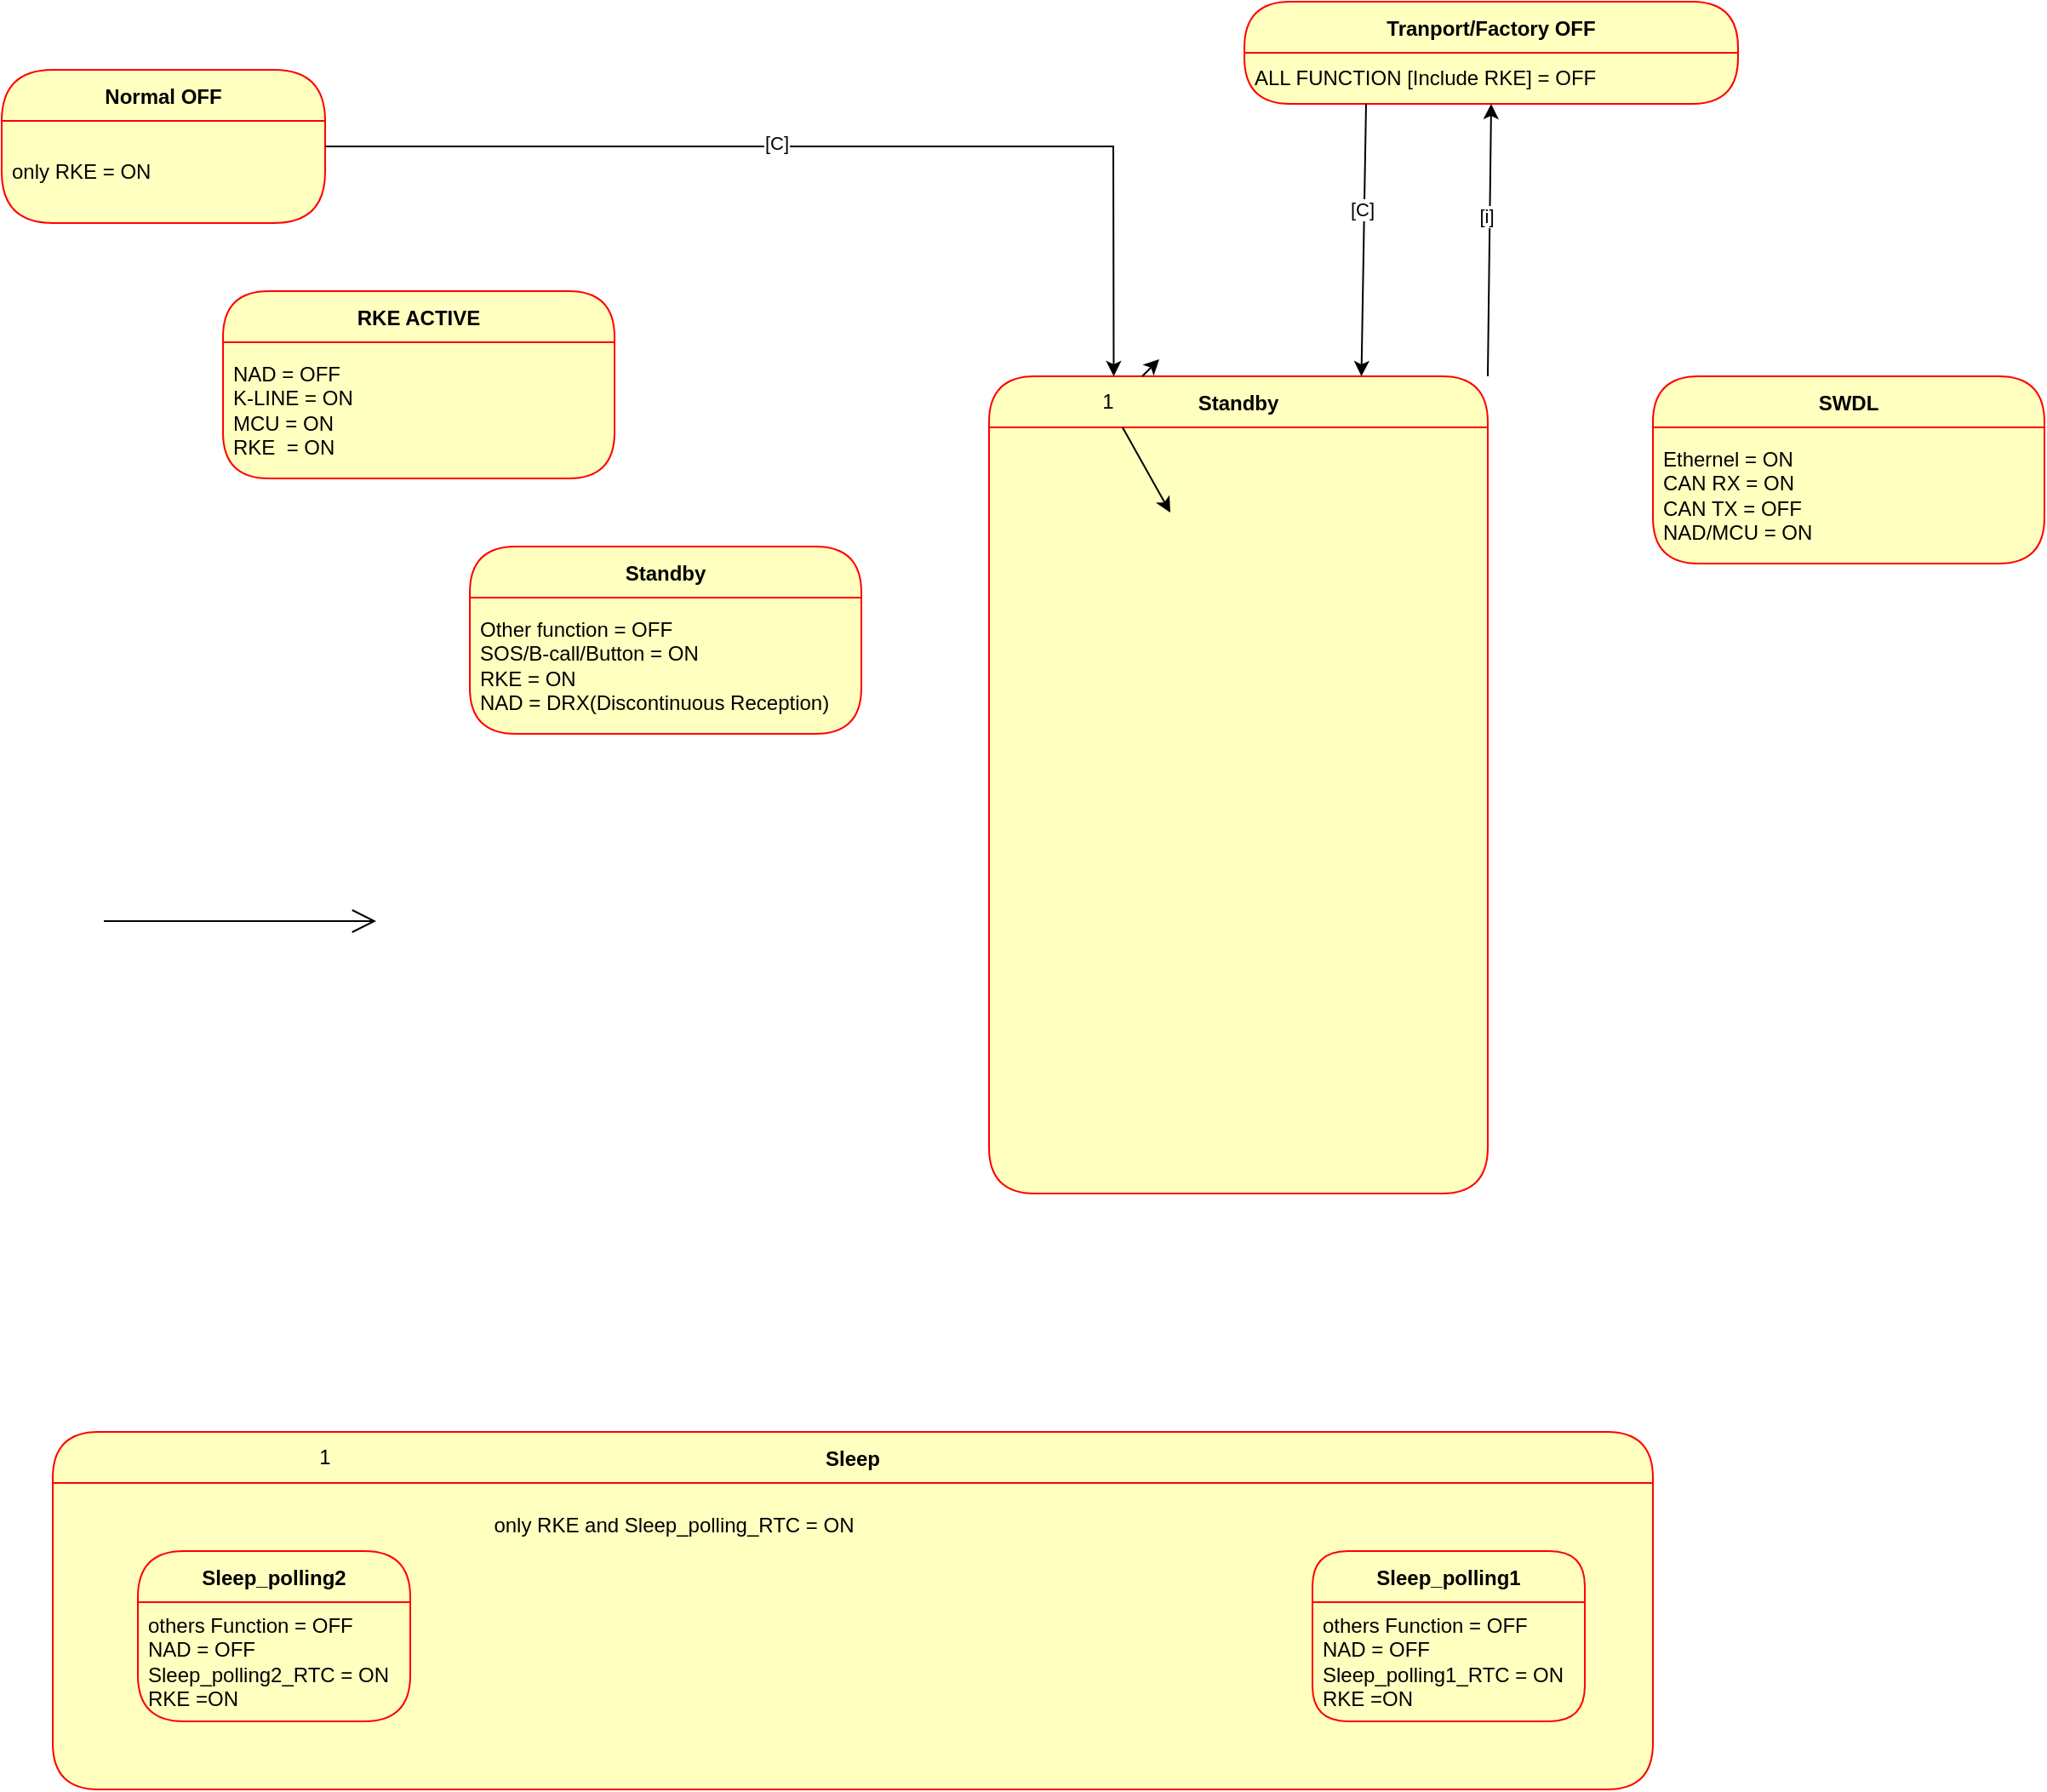 <mxfile version="24.7.7">
  <diagram name="第 1 页" id="T9h1A44nFVKscxZu4C0u">
    <mxGraphModel dx="1435" dy="804" grid="1" gridSize="10" guides="1" tooltips="1" connect="1" arrows="1" fold="1" page="1" pageScale="1" pageWidth="827" pageHeight="1169" math="0" shadow="0">
      <root>
        <mxCell id="0" />
        <mxCell id="1" parent="0" />
        <mxCell id="-wjqPZiUZvuAArumJ4SB-4" value="Normal OFF" style="swimlane;fontStyle=1;align=center;verticalAlign=middle;childLayout=stackLayout;horizontal=1;startSize=30;horizontalStack=0;resizeParent=0;resizeLast=1;container=0;fontColor=#000000;collapsible=0;rounded=1;arcSize=37;strokeColor=#ff0000;fillColor=#ffffc0;swimlaneFillColor=#ffffc0;dropTarget=0;" parent="1" vertex="1">
          <mxGeometry x="40" y="60" width="190" height="90" as="geometry" />
        </mxCell>
        <mxCell id="-wjqPZiUZvuAArumJ4SB-5" value="only RKE = ON" style="text;html=1;strokeColor=none;fillColor=none;align=left;verticalAlign=middle;spacingLeft=4;spacingRight=4;whiteSpace=wrap;overflow=hidden;rotatable=0;fontColor=#000000;" parent="-wjqPZiUZvuAArumJ4SB-4" vertex="1">
          <mxGeometry y="30" width="190" height="60" as="geometry" />
        </mxCell>
        <mxCell id="-wjqPZiUZvuAArumJ4SB-8" value="Sleep" style="swimlane;fontStyle=1;align=center;verticalAlign=middle;childLayout=stackLayout;horizontal=1;startSize=30;horizontalStack=0;resizeParent=0;resizeLast=1;container=0;fontColor=#000000;collapsible=0;rounded=1;arcSize=30;strokeColor=#ff0000;fillColor=#ffffc0;swimlaneFillColor=#ffffc0;dropTarget=0;" parent="1" vertex="1">
          <mxGeometry x="70" y="860" width="940" height="210" as="geometry" />
        </mxCell>
        <mxCell id="KqpTENBeh_g4gQOxuys7-3" value="" style="endArrow=open;endFill=1;endSize=12;html=1;rounded=0;" edge="1" parent="1">
          <mxGeometry width="160" relative="1" as="geometry">
            <mxPoint x="100" y="560" as="sourcePoint" />
            <mxPoint x="260" y="560" as="targetPoint" />
          </mxGeometry>
        </mxCell>
        <mxCell id="KqpTENBeh_g4gQOxuys7-5" value="Tranport/Factory OFF" style="swimlane;fontStyle=1;align=center;verticalAlign=middle;childLayout=stackLayout;horizontal=1;startSize=30;horizontalStack=0;resizeParent=0;resizeLast=1;container=0;fontColor=#000000;collapsible=0;rounded=1;arcSize=30;strokeColor=#ff0000;fillColor=#ffffc0;swimlaneFillColor=#ffffc0;dropTarget=0;" vertex="1" parent="1">
          <mxGeometry x="770" y="20" width="290" height="60" as="geometry" />
        </mxCell>
        <mxCell id="KqpTENBeh_g4gQOxuys7-6" value="ALL FUNCTION [Include RKE] = OFF" style="text;html=1;strokeColor=none;fillColor=none;align=left;verticalAlign=middle;spacingLeft=4;spacingRight=4;whiteSpace=wrap;overflow=hidden;rotatable=0;fontColor=#000000;" vertex="1" parent="KqpTENBeh_g4gQOxuys7-5">
          <mxGeometry y="30" width="290" height="30" as="geometry" />
        </mxCell>
        <mxCell id="KqpTENBeh_g4gQOxuys7-7" value="RKE ACTIVE" style="swimlane;fontStyle=1;align=center;verticalAlign=middle;childLayout=stackLayout;horizontal=1;startSize=30;horizontalStack=0;resizeParent=0;resizeLast=1;container=0;fontColor=#000000;collapsible=0;rounded=1;arcSize=30;strokeColor=#ff0000;fillColor=#ffffc0;swimlaneFillColor=#ffffc0;dropTarget=0;" vertex="1" parent="1">
          <mxGeometry x="170" y="190" width="230" height="110" as="geometry" />
        </mxCell>
        <mxCell id="KqpTENBeh_g4gQOxuys7-8" value="NAD = OFF&lt;br&gt;K-LINE = ON&lt;div&gt;MCU = ON&lt;/div&gt;&lt;div&gt;RKE&amp;nbsp; = ON&lt;/div&gt;" style="text;html=1;strokeColor=none;fillColor=none;align=left;verticalAlign=middle;spacingLeft=4;spacingRight=4;whiteSpace=wrap;overflow=hidden;rotatable=0;fontColor=#000000;" vertex="1" parent="KqpTENBeh_g4gQOxuys7-7">
          <mxGeometry y="30" width="230" height="80" as="geometry" />
        </mxCell>
        <mxCell id="KqpTENBeh_g4gQOxuys7-12" value="Standby" style="swimlane;fontStyle=1;align=center;verticalAlign=middle;childLayout=stackLayout;horizontal=1;startSize=30;horizontalStack=0;resizeParent=0;resizeLast=1;container=0;fontColor=#000000;collapsible=0;rounded=1;arcSize=30;strokeColor=#ff0000;fillColor=#ffffc0;swimlaneFillColor=#ffffc0;dropTarget=0;" vertex="1" parent="1">
          <mxGeometry x="315" y="340" width="230" height="110" as="geometry" />
        </mxCell>
        <mxCell id="KqpTENBeh_g4gQOxuys7-13" value="Other function = OFF&lt;div&gt;SOS/B-call/Button = ON&lt;br&gt;RKE = ON&lt;/div&gt;&lt;div&gt;NAD = DRX(Discontinuous Reception)&lt;/div&gt;" style="text;html=1;strokeColor=none;fillColor=none;align=left;verticalAlign=middle;spacingLeft=4;spacingRight=4;whiteSpace=wrap;overflow=hidden;rotatable=0;fontColor=#000000;" vertex="1" parent="KqpTENBeh_g4gQOxuys7-12">
          <mxGeometry y="30" width="230" height="80" as="geometry" />
        </mxCell>
        <mxCell id="KqpTENBeh_g4gQOxuys7-17" value="SWDL" style="swimlane;fontStyle=1;align=center;verticalAlign=middle;childLayout=stackLayout;horizontal=1;startSize=30;horizontalStack=0;resizeParent=0;resizeLast=1;container=0;fontColor=#000000;collapsible=0;rounded=1;arcSize=30;strokeColor=#ff0000;fillColor=#ffffc0;swimlaneFillColor=#ffffc0;dropTarget=0;" vertex="1" parent="1">
          <mxGeometry x="1010" y="240" width="230" height="110" as="geometry" />
        </mxCell>
        <mxCell id="KqpTENBeh_g4gQOxuys7-18" value="Ethernel = ON&lt;br&gt;CAN RX = ON&lt;div&gt;CAN TX = OFF&lt;/div&gt;&lt;div&gt;NAD/MCU = ON&lt;/div&gt;" style="text;html=1;strokeColor=none;fillColor=none;align=left;verticalAlign=middle;spacingLeft=4;spacingRight=4;whiteSpace=wrap;overflow=hidden;rotatable=0;fontColor=#000000;" vertex="1" parent="KqpTENBeh_g4gQOxuys7-17">
          <mxGeometry y="30" width="230" height="80" as="geometry" />
        </mxCell>
        <mxCell id="KqpTENBeh_g4gQOxuys7-29" value="" style="group" vertex="1" connectable="0" parent="1">
          <mxGeometry x="620" y="240" width="323" height="620" as="geometry" />
        </mxCell>
        <mxCell id="KqpTENBeh_g4gQOxuys7-48" style="edgeStyle=none;rounded=0;orthogonalLoop=1;jettySize=auto;html=1;exitX=0.75;exitY=0;exitDx=0;exitDy=0;" edge="1" parent="KqpTENBeh_g4gQOxuys7-29" source="KqpTENBeh_g4gQOxuys7-14">
          <mxGeometry relative="1" as="geometry">
            <mxPoint x="219.545" y="-0.364" as="targetPoint" />
          </mxGeometry>
        </mxCell>
        <mxCell id="KqpTENBeh_g4gQOxuys7-24" value="Crash" style="swimlane;fontStyle=1;align=center;verticalAlign=middle;childLayout=stackLayout;horizontal=1;startSize=30;horizontalStack=0;resizeParent=0;resizeLast=1;container=0;fontColor=#000000;collapsible=0;rounded=1;arcSize=30;strokeColor=#ff0000;fillColor=#ffffc0;swimlaneFillColor=#ffffc0;dropTarget=0;" vertex="1" parent="KqpTENBeh_g4gQOxuys7-29">
          <mxGeometry x="23" y="290" width="240" height="160" as="geometry" />
        </mxCell>
        <mxCell id="KqpTENBeh_g4gQOxuys7-25" value="Other function = OFF&lt;div&gt;LED = ON&lt;/div&gt;&lt;div&gt;AUDIO[Speaker + microphone] = ON&lt;/div&gt;&lt;div&gt;&lt;span style=&quot;background-color: initial;&quot;&gt;NAD = ON&lt;/span&gt;&lt;br&gt;&lt;/div&gt;&lt;div&gt;RKE = ON&lt;/div&gt;" style="text;html=1;strokeColor=none;fillColor=none;align=left;verticalAlign=middle;spacingLeft=4;spacingRight=4;whiteSpace=wrap;overflow=hidden;rotatable=0;fontColor=#000000;" vertex="1" parent="KqpTENBeh_g4gQOxuys7-24">
          <mxGeometry y="30" width="240" height="130" as="geometry" />
        </mxCell>
        <mxCell id="KqpTENBeh_g4gQOxuys7-26" value="Only Audio[speaker+micorphone] = OFF" style="text;html=1;strokeColor=none;fillColor=none;align=center;verticalAlign=middle;spacingLeft=4;spacingRight=4;whiteSpace=wrap;overflow=hidden;rotatable=0;fontColor=#000000;" vertex="1" parent="KqpTENBeh_g4gQOxuys7-24">
          <mxGeometry y="160" width="240" as="geometry" />
        </mxCell>
        <mxCell id="KqpTENBeh_g4gQOxuys7-19" value="Active" style="swimlane;fontStyle=1;align=center;verticalAlign=middle;childLayout=stackLayout;horizontal=1;startSize=30;horizontalStack=0;resizeParent=0;resizeLast=1;container=0;fontColor=#000000;collapsible=0;rounded=1;arcSize=30;strokeColor=#ff0000;fillColor=#ffffc0;swimlaneFillColor=#ffffc0;dropTarget=0;" vertex="1" parent="KqpTENBeh_g4gQOxuys7-29">
          <mxGeometry x="23" y="50" width="240" height="160" as="geometry" />
        </mxCell>
        <mxCell id="KqpTENBeh_g4gQOxuys7-20" value="Only Audio[speaker+micorphone] = OFF&lt;div&gt;CAN = ON&lt;/div&gt;&lt;div&gt;Ethernet = ON&lt;/div&gt;&lt;div&gt;WIFI = ON&lt;/div&gt;&lt;div&gt;NAD = ON&lt;/div&gt;&lt;div&gt;RKE = ON&lt;/div&gt;" style="text;html=1;strokeColor=none;fillColor=none;align=left;verticalAlign=middle;spacingLeft=4;spacingRight=4;whiteSpace=wrap;overflow=hidden;rotatable=0;fontColor=#000000;" vertex="1" parent="KqpTENBeh_g4gQOxuys7-19">
          <mxGeometry y="30" width="240" height="130" as="geometry" />
        </mxCell>
        <mxCell id="KqpTENBeh_g4gQOxuys7-22" value="Only Audio[speaker+micorphone] = OFF" style="text;html=1;strokeColor=none;fillColor=none;align=center;verticalAlign=middle;spacingLeft=4;spacingRight=4;whiteSpace=wrap;overflow=hidden;rotatable=0;fontColor=#000000;" vertex="1" parent="KqpTENBeh_g4gQOxuys7-19">
          <mxGeometry y="160" width="240" as="geometry" />
        </mxCell>
        <mxCell id="KqpTENBeh_g4gQOxuys7-59" value="" style="group" vertex="1" connectable="0" parent="KqpTENBeh_g4gQOxuys7-29">
          <mxGeometry width="293" height="480" as="geometry" />
        </mxCell>
        <mxCell id="KqpTENBeh_g4gQOxuys7-14" value="Standby" style="swimlane;fontStyle=1;align=center;verticalAlign=middle;childLayout=stackLayout;horizontal=1;startSize=30;horizontalStack=0;resizeParent=0;resizeLast=1;container=0;fontColor=#000000;collapsible=0;rounded=1;arcSize=30;strokeColor=#ff0000;fillColor=#ffffc0;swimlaneFillColor=#ffffc0;dropTarget=0;" vertex="1" parent="KqpTENBeh_g4gQOxuys7-59">
          <mxGeometry width="293" height="480" as="geometry" />
        </mxCell>
        <mxCell id="KqpTENBeh_g4gQOxuys7-60" style="edgeStyle=none;rounded=0;orthogonalLoop=1;jettySize=auto;html=1;" edge="1" parent="KqpTENBeh_g4gQOxuys7-59">
          <mxGeometry relative="1" as="geometry">
            <mxPoint x="100" y="-10" as="targetPoint" />
            <mxPoint x="90" as="sourcePoint" />
          </mxGeometry>
        </mxCell>
        <mxCell id="KqpTENBeh_g4gQOxuys7-63" value="1" style="text;strokeColor=none;align=center;fillColor=none;html=1;verticalAlign=middle;whiteSpace=wrap;rounded=0;" vertex="1" parent="KqpTENBeh_g4gQOxuys7-59">
          <mxGeometry x="40" width="60" height="30" as="geometry" />
        </mxCell>
        <mxCell id="KqpTENBeh_g4gQOxuys7-64" value="" style="edgeStyle=none;rounded=0;orthogonalLoop=1;jettySize=auto;html=1;" edge="1" parent="KqpTENBeh_g4gQOxuys7-29" source="KqpTENBeh_g4gQOxuys7-63" target="KqpTENBeh_g4gQOxuys7-20">
          <mxGeometry relative="1" as="geometry" />
        </mxCell>
        <mxCell id="KqpTENBeh_g4gQOxuys7-38" value="Sleep_polling2" style="swimlane;fontStyle=1;align=center;verticalAlign=middle;childLayout=stackLayout;horizontal=1;startSize=30;horizontalStack=0;resizeParent=0;resizeLast=1;container=0;fontColor=#000000;collapsible=0;rounded=1;arcSize=30;strokeColor=#ff0000;fillColor=#ffffc0;swimlaneFillColor=#ffffc0;dropTarget=0;" vertex="1" parent="1">
          <mxGeometry x="120" y="930" width="160" height="100" as="geometry" />
        </mxCell>
        <mxCell id="KqpTENBeh_g4gQOxuys7-39" value="others Function = OFF&lt;br&gt;NAD = OFF&lt;br&gt;Sleep_polling2_RTC = ON&lt;br&gt;RKE =ON" style="text;html=1;strokeColor=none;fillColor=none;align=left;verticalAlign=middle;spacingLeft=4;spacingRight=4;whiteSpace=wrap;overflow=hidden;rotatable=0;fontColor=#000000;" vertex="1" parent="KqpTENBeh_g4gQOxuys7-38">
          <mxGeometry y="30" width="160" height="70" as="geometry" />
        </mxCell>
        <mxCell id="KqpTENBeh_g4gQOxuys7-41" value="Sleep_polling1" style="swimlane;fontStyle=1;align=center;verticalAlign=middle;childLayout=stackLayout;horizontal=1;startSize=30;horizontalStack=0;resizeParent=0;resizeLast=1;container=0;fontColor=#000000;collapsible=0;rounded=1;arcSize=23;strokeColor=#ff0000;fillColor=#ffffc0;swimlaneFillColor=#ffffc0;dropTarget=0;" vertex="1" parent="1">
          <mxGeometry x="810" y="930" width="160" height="100" as="geometry" />
        </mxCell>
        <mxCell id="KqpTENBeh_g4gQOxuys7-42" value="others Function = OFF&lt;br&gt;NAD = OFF&lt;br&gt;Sleep_polling1_RTC = ON&lt;br&gt;RKE =ON" style="text;html=1;strokeColor=none;fillColor=none;align=left;verticalAlign=middle;spacingLeft=4;spacingRight=4;whiteSpace=wrap;overflow=hidden;rotatable=0;fontColor=#000000;" vertex="1" parent="KqpTENBeh_g4gQOxuys7-41">
          <mxGeometry y="30" width="160" height="70" as="geometry" />
        </mxCell>
        <mxCell id="KqpTENBeh_g4gQOxuys7-43" value="only RKE and Sleep_polling_RTC = ON" style="text;strokeColor=none;align=center;fillColor=none;html=1;verticalAlign=middle;whiteSpace=wrap;rounded=0;" vertex="1" parent="1">
          <mxGeometry x="300" y="900" width="270" height="30" as="geometry" />
        </mxCell>
        <mxCell id="KqpTENBeh_g4gQOxuys7-44" style="edgeStyle=none;rounded=0;orthogonalLoop=1;jettySize=auto;html=1;exitX=1;exitY=0.25;exitDx=0;exitDy=0;entryX=0.25;entryY=0;entryDx=0;entryDy=0;" edge="1" parent="1" source="-wjqPZiUZvuAArumJ4SB-5" target="KqpTENBeh_g4gQOxuys7-14">
          <mxGeometry relative="1" as="geometry">
            <Array as="points">
              <mxPoint x="693" y="105" />
            </Array>
          </mxGeometry>
        </mxCell>
        <mxCell id="KqpTENBeh_g4gQOxuys7-45" value="[C]" style="edgeLabel;html=1;align=center;verticalAlign=middle;resizable=0;points=[];" vertex="1" connectable="0" parent="KqpTENBeh_g4gQOxuys7-44">
          <mxGeometry x="-0.113" y="2" relative="1" as="geometry">
            <mxPoint as="offset" />
          </mxGeometry>
        </mxCell>
        <mxCell id="KqpTENBeh_g4gQOxuys7-49" style="edgeStyle=none;rounded=0;orthogonalLoop=1;jettySize=auto;html=1;exitX=0.25;exitY=1;exitDx=0;exitDy=0;entryX=0.75;entryY=0;entryDx=0;entryDy=0;" edge="1" parent="1">
          <mxGeometry relative="1" as="geometry">
            <mxPoint x="841.5" y="80" as="sourcePoint" />
            <mxPoint x="838.75" y="240" as="targetPoint" />
          </mxGeometry>
        </mxCell>
        <mxCell id="KqpTENBeh_g4gQOxuys7-50" value="[C]" style="edgeLabel;html=1;align=center;verticalAlign=middle;resizable=0;points=[];" vertex="1" connectable="0" parent="KqpTENBeh_g4gQOxuys7-49">
          <mxGeometry x="-0.231" y="-2" relative="1" as="geometry">
            <mxPoint as="offset" />
          </mxGeometry>
        </mxCell>
        <mxCell id="KqpTENBeh_g4gQOxuys7-51" style="edgeStyle=none;rounded=0;orthogonalLoop=1;jettySize=auto;html=1;exitX=1;exitY=0;exitDx=0;exitDy=0;entryX=0.5;entryY=1;entryDx=0;entryDy=0;" edge="1" parent="1" source="KqpTENBeh_g4gQOxuys7-14" target="KqpTENBeh_g4gQOxuys7-6">
          <mxGeometry relative="1" as="geometry" />
        </mxCell>
        <mxCell id="KqpTENBeh_g4gQOxuys7-52" value="[i]" style="edgeLabel;html=1;align=center;verticalAlign=middle;resizable=0;points=[];" vertex="1" connectable="0" parent="KqpTENBeh_g4gQOxuys7-51">
          <mxGeometry x="0.165" y="2" relative="1" as="geometry">
            <mxPoint y="-1" as="offset" />
          </mxGeometry>
        </mxCell>
        <mxCell id="KqpTENBeh_g4gQOxuys7-56" value="1" style="text;strokeColor=none;align=center;fillColor=none;html=1;verticalAlign=middle;whiteSpace=wrap;rounded=0;" vertex="1" parent="1">
          <mxGeometry x="200" y="860" width="60" height="30" as="geometry" />
        </mxCell>
      </root>
    </mxGraphModel>
  </diagram>
</mxfile>
